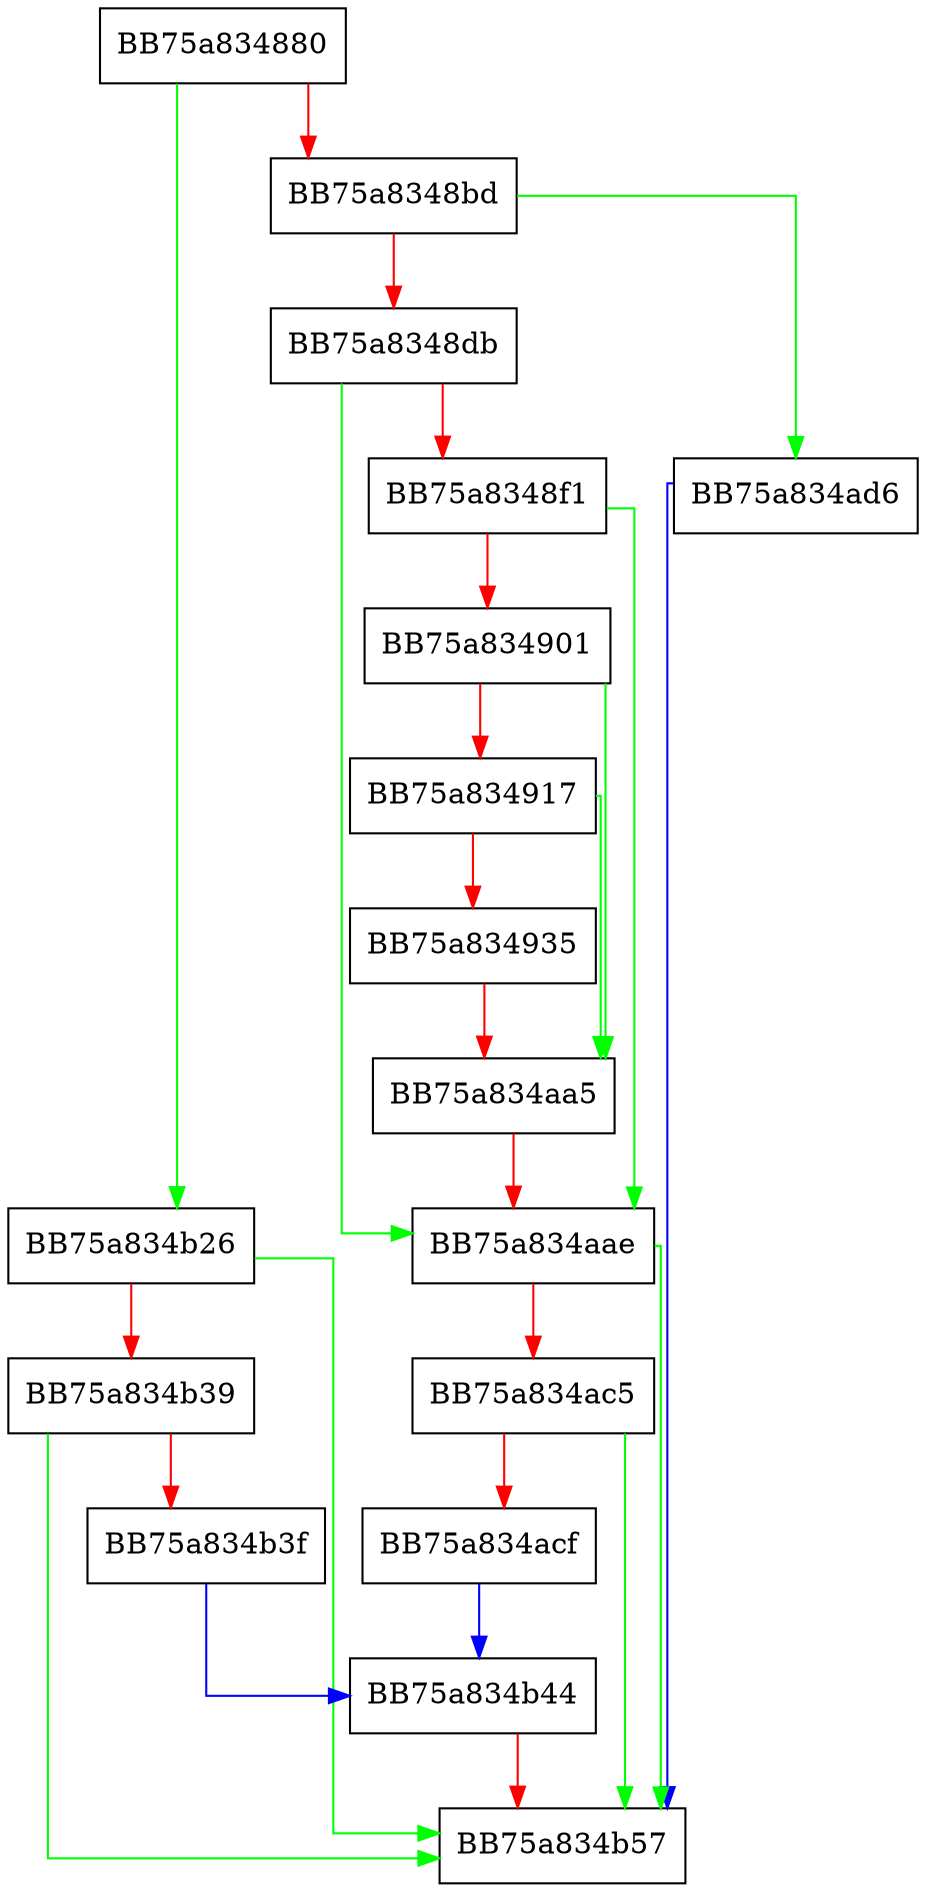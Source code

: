 digraph SetTaintedProcess {
  node [shape="box"];
  graph [splines=ortho];
  BB75a834880 -> BB75a834b26 [color="green"];
  BB75a834880 -> BB75a8348bd [color="red"];
  BB75a8348bd -> BB75a834ad6 [color="green"];
  BB75a8348bd -> BB75a8348db [color="red"];
  BB75a8348db -> BB75a834aae [color="green"];
  BB75a8348db -> BB75a8348f1 [color="red"];
  BB75a8348f1 -> BB75a834aae [color="green"];
  BB75a8348f1 -> BB75a834901 [color="red"];
  BB75a834901 -> BB75a834aa5 [color="green"];
  BB75a834901 -> BB75a834917 [color="red"];
  BB75a834917 -> BB75a834aa5 [color="green"];
  BB75a834917 -> BB75a834935 [color="red"];
  BB75a834935 -> BB75a834aa5 [color="red"];
  BB75a834aa5 -> BB75a834aae [color="red"];
  BB75a834aae -> BB75a834b57 [color="green"];
  BB75a834aae -> BB75a834ac5 [color="red"];
  BB75a834ac5 -> BB75a834b57 [color="green"];
  BB75a834ac5 -> BB75a834acf [color="red"];
  BB75a834acf -> BB75a834b44 [color="blue"];
  BB75a834ad6 -> BB75a834b57 [color="blue"];
  BB75a834b26 -> BB75a834b57 [color="green"];
  BB75a834b26 -> BB75a834b39 [color="red"];
  BB75a834b39 -> BB75a834b57 [color="green"];
  BB75a834b39 -> BB75a834b3f [color="red"];
  BB75a834b3f -> BB75a834b44 [color="blue"];
  BB75a834b44 -> BB75a834b57 [color="red"];
}
